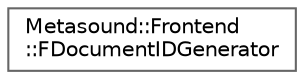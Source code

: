 digraph "Graphical Class Hierarchy"
{
 // INTERACTIVE_SVG=YES
 // LATEX_PDF_SIZE
  bgcolor="transparent";
  edge [fontname=Helvetica,fontsize=10,labelfontname=Helvetica,labelfontsize=10];
  node [fontname=Helvetica,fontsize=10,shape=box,height=0.2,width=0.4];
  rankdir="LR";
  Node0 [id="Node000000",label="Metasound::Frontend\l::FDocumentIDGenerator",height=0.2,width=0.4,color="grey40", fillcolor="white", style="filled",URL="$de/dca/classMetasound_1_1Frontend_1_1FDocumentIDGenerator.html",tooltip=" "];
}
